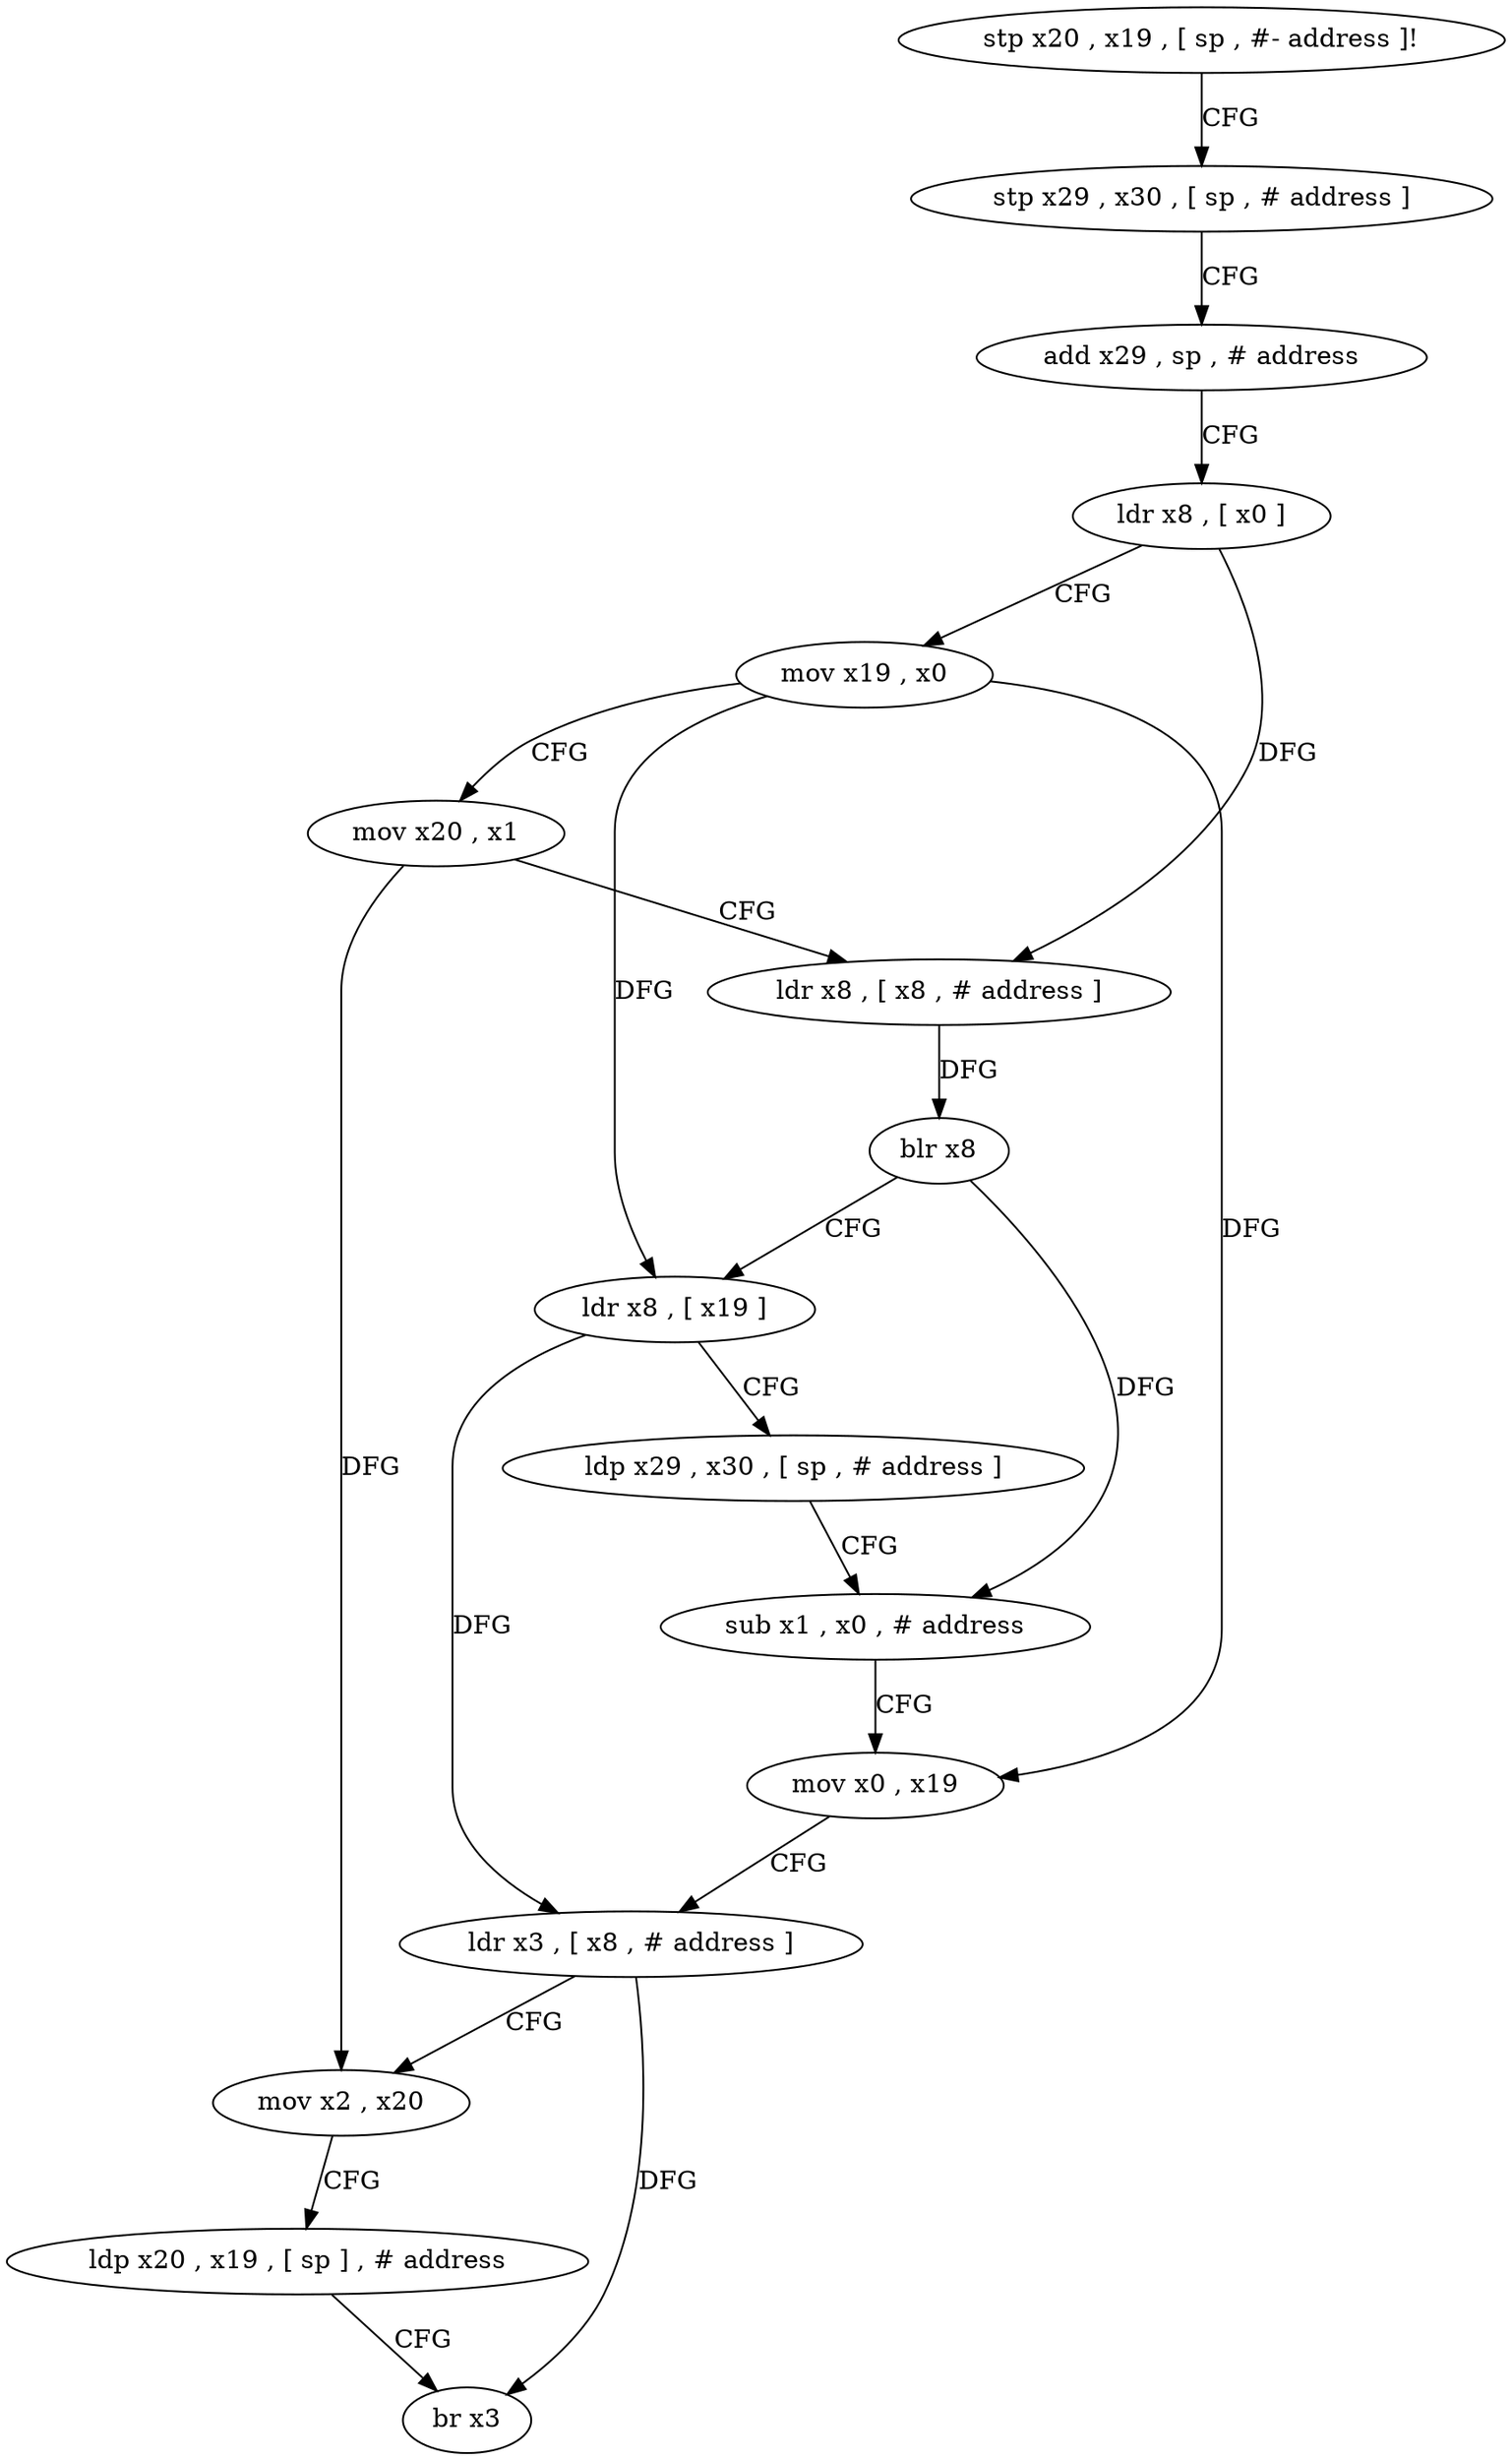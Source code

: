 digraph "func" {
"172808" [label = "stp x20 , x19 , [ sp , #- address ]!" ]
"172812" [label = "stp x29 , x30 , [ sp , # address ]" ]
"172816" [label = "add x29 , sp , # address" ]
"172820" [label = "ldr x8 , [ x0 ]" ]
"172824" [label = "mov x19 , x0" ]
"172828" [label = "mov x20 , x1" ]
"172832" [label = "ldr x8 , [ x8 , # address ]" ]
"172836" [label = "blr x8" ]
"172840" [label = "ldr x8 , [ x19 ]" ]
"172844" [label = "ldp x29 , x30 , [ sp , # address ]" ]
"172848" [label = "sub x1 , x0 , # address" ]
"172852" [label = "mov x0 , x19" ]
"172856" [label = "ldr x3 , [ x8 , # address ]" ]
"172860" [label = "mov x2 , x20" ]
"172864" [label = "ldp x20 , x19 , [ sp ] , # address" ]
"172868" [label = "br x3" ]
"172808" -> "172812" [ label = "CFG" ]
"172812" -> "172816" [ label = "CFG" ]
"172816" -> "172820" [ label = "CFG" ]
"172820" -> "172824" [ label = "CFG" ]
"172820" -> "172832" [ label = "DFG" ]
"172824" -> "172828" [ label = "CFG" ]
"172824" -> "172840" [ label = "DFG" ]
"172824" -> "172852" [ label = "DFG" ]
"172828" -> "172832" [ label = "CFG" ]
"172828" -> "172860" [ label = "DFG" ]
"172832" -> "172836" [ label = "DFG" ]
"172836" -> "172840" [ label = "CFG" ]
"172836" -> "172848" [ label = "DFG" ]
"172840" -> "172844" [ label = "CFG" ]
"172840" -> "172856" [ label = "DFG" ]
"172844" -> "172848" [ label = "CFG" ]
"172848" -> "172852" [ label = "CFG" ]
"172852" -> "172856" [ label = "CFG" ]
"172856" -> "172860" [ label = "CFG" ]
"172856" -> "172868" [ label = "DFG" ]
"172860" -> "172864" [ label = "CFG" ]
"172864" -> "172868" [ label = "CFG" ]
}
